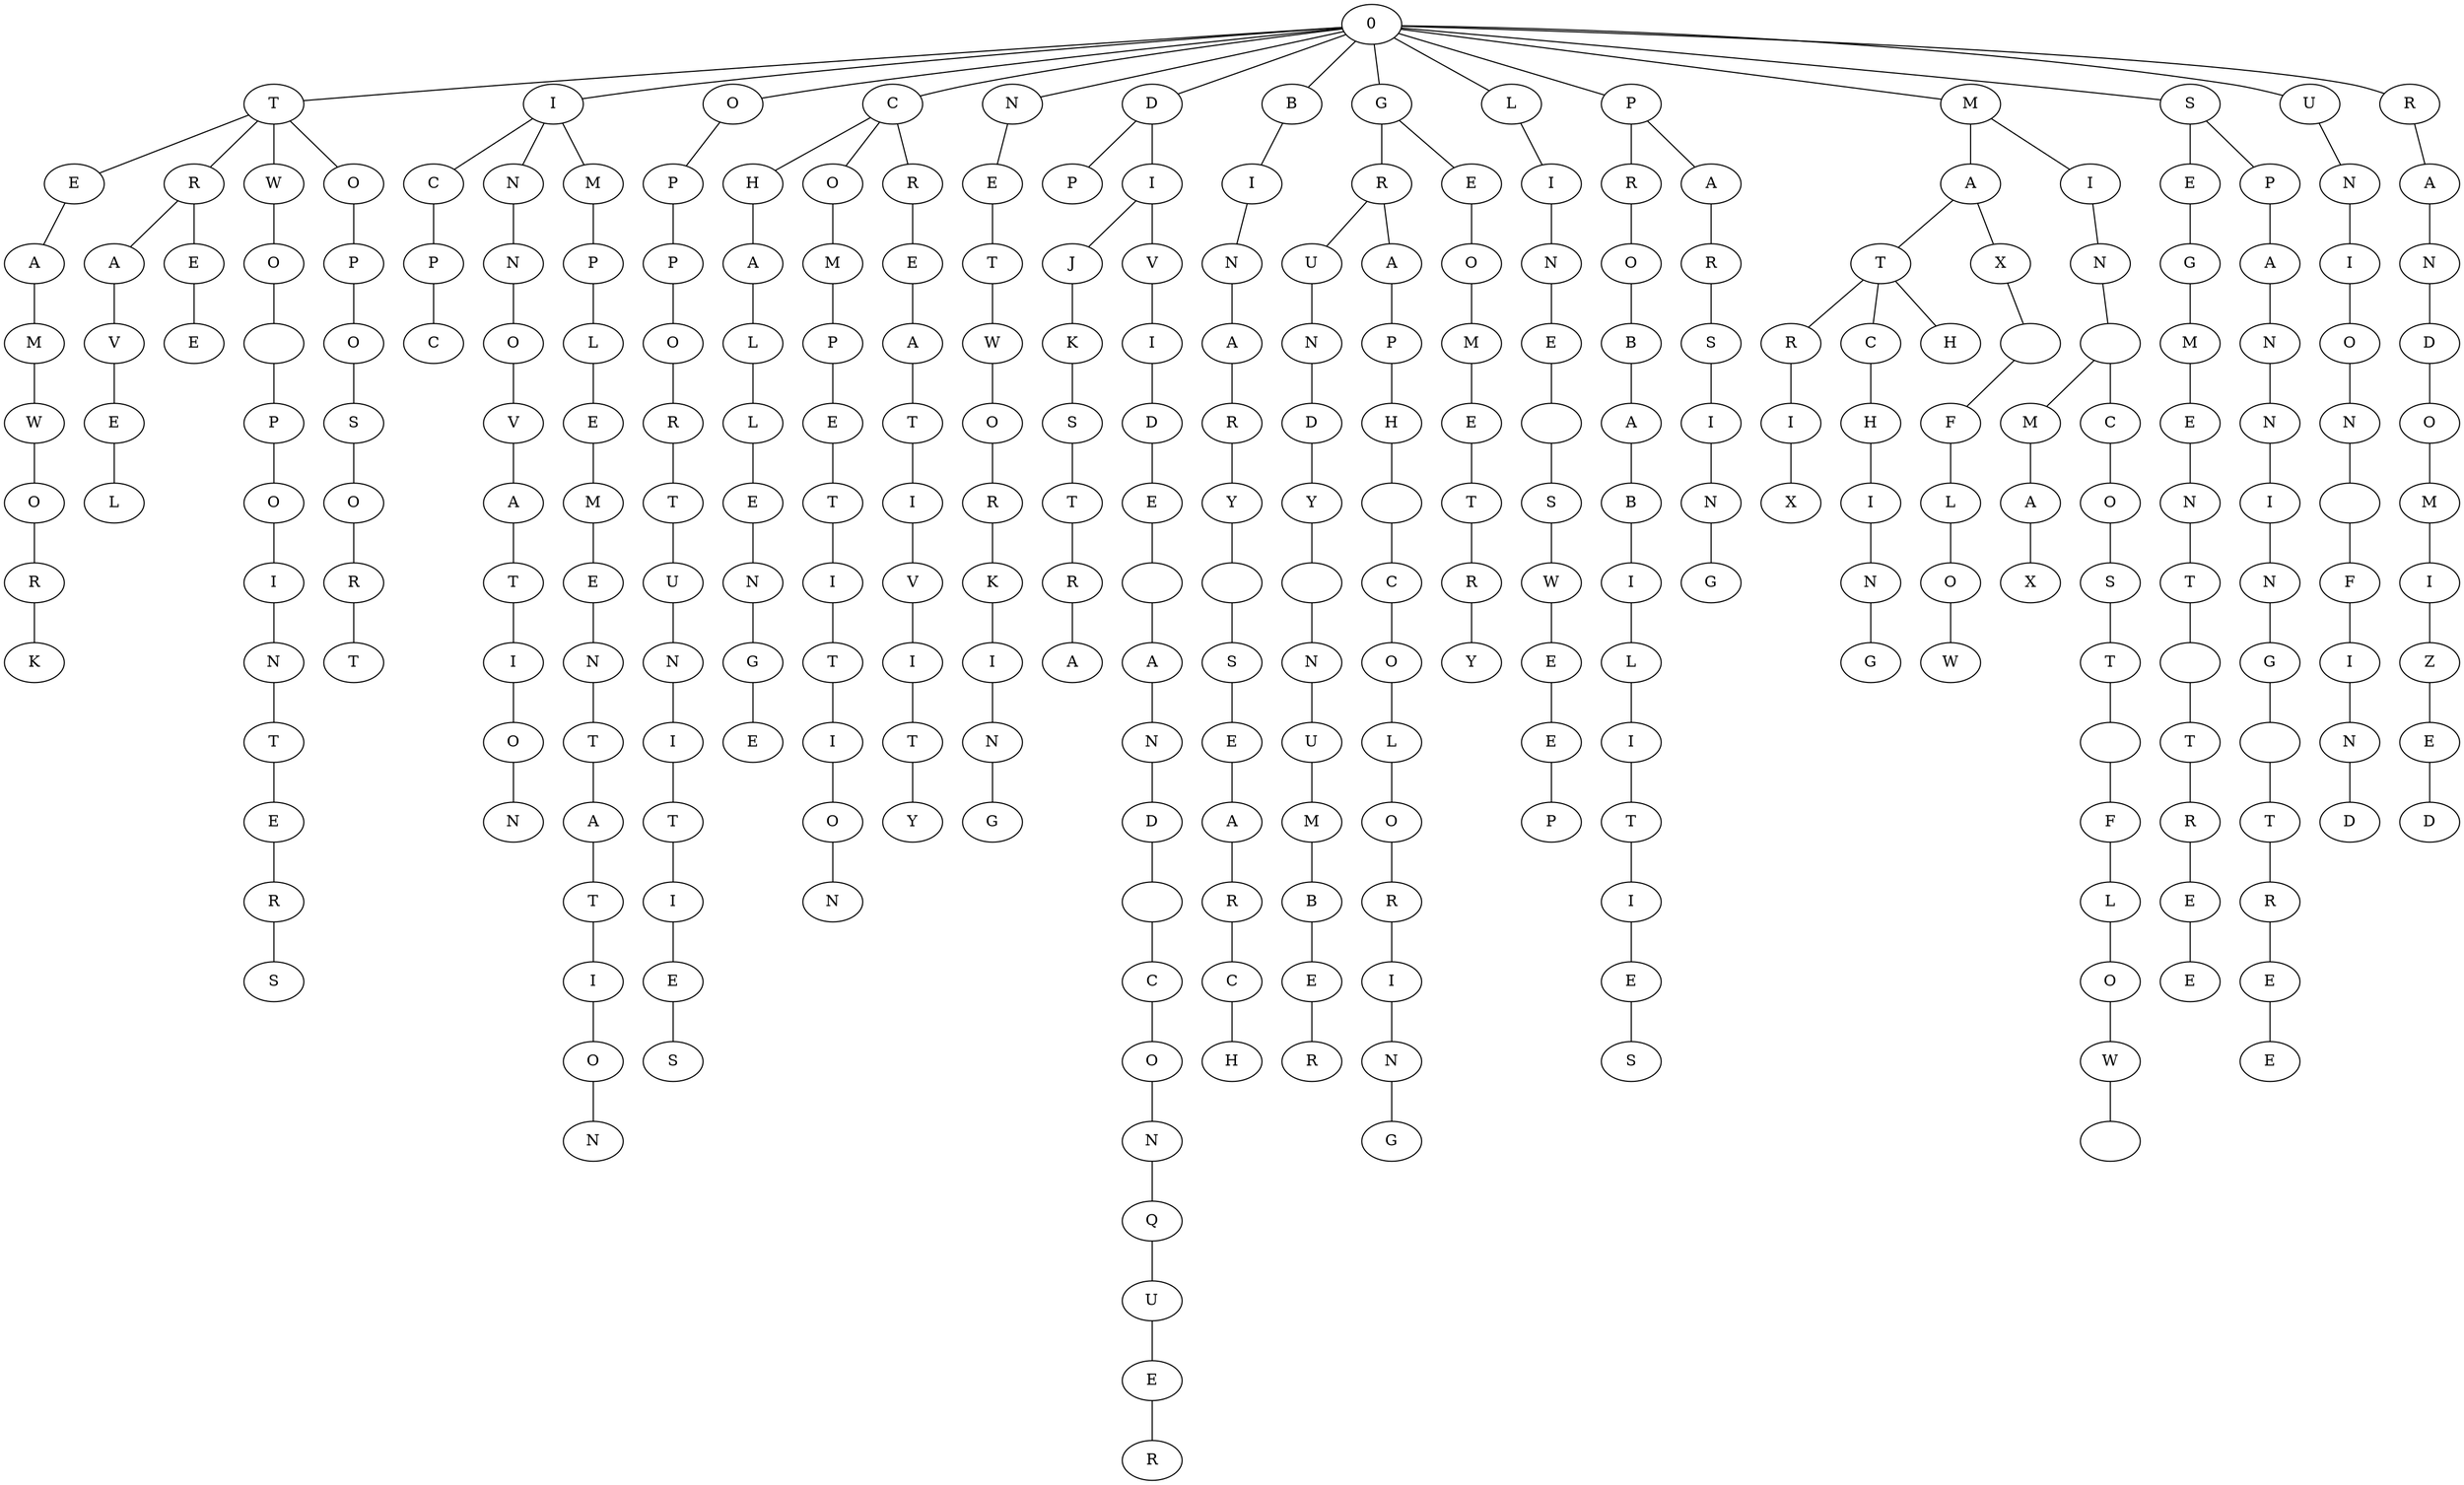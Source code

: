 strict graph  {
	node [label="\N"];
	1	 [label=T];
	0 -- 1;
	9	 [label=I];
	0 -- 9;
	18	 [label=O];
	0 -- 18;
	31	 [label=C];
	0 -- 31;
	50	 [label=N];
	0 -- 50;
	78	 [label=D];
	0 -- 78;
	80	 [label=B];
	0 -- 80;
	118	 [label=G];
	0 -- 118;
	131	 [label=L];
	0 -- 131;
	141	 [label=P];
	0 -- 141;
	183	 [label=M];
	0 -- 183;
	226	 [label=S];
	0 -- 226;
	238	 [label=U];
	0 -- 238;
	248	 [label=R];
	0 -- 248;
	2	 [label=E];
	1 -- 2;
	13	 [label=R];
	1 -- 13;
	100	 [label=W];
	1 -- 100;
	111	 [label=O];
	1 -- 111;
	3	 [label=A];
	2 -- 3;
	4	 [label=M];
	3 -- 4;
	5	 [label=W];
	4 -- 5;
	6	 [label=O];
	5 -- 6;
	7	 [label=R];
	6 -- 7;
	8	 [label=K];
	7 -- 8;
	10	 [label=C];
	9 -- 10;
	69	 [label=N];
	9 -- 69;
	154	 [label=M];
	9 -- 154;
	11	 [label=P];
	10 -- 11;
	12	 [label=C];
	11 -- 12;
	14	 [label=A];
	13 -- 14;
	258	 [label=E];
	13 -- 258;
	15	 [label=V];
	14 -- 15;
	16	 [label=E];
	15 -- 16;
	17	 [label=L];
	16 -- 17;
	19	 [label=P];
	18 -- 19;
	20	 [label=P];
	19 -- 20;
	21	 [label=O];
	20 -- 21;
	22	 [label=R];
	21 -- 22;
	23	 [label=T];
	22 -- 23;
	24	 [label=U];
	23 -- 24;
	25	 [label=N];
	24 -- 25;
	26	 [label=I];
	25 -- 26;
	27	 [label=T];
	26 -- 27;
	28	 [label=I];
	27 -- 28;
	29	 [label=E];
	28 -- 29;
	30	 [label=S];
	29 -- 30;
	32	 [label=H];
	31 -- 32;
	40	 [label=O];
	31 -- 40;
	60	 [label=R];
	31 -- 60;
	33	 [label=A];
	32 -- 33;
	34	 [label=L];
	33 -- 34;
	35	 [label=L];
	34 -- 35;
	36	 [label=E];
	35 -- 36;
	37	 [label=N];
	36 -- 37;
	38	 [label=G];
	37 -- 38;
	39	 [label=E];
	38 -- 39;
	41	 [label=M];
	40 -- 41;
	42	 [label=P];
	41 -- 42;
	43	 [label=E];
	42 -- 43;
	44	 [label=T];
	43 -- 44;
	45	 [label=I];
	44 -- 45;
	46	 [label=T];
	45 -- 46;
	47	 [label=I];
	46 -- 47;
	48	 [label=O];
	47 -- 48;
	49	 [label=N];
	48 -- 49;
	51	 [label=E];
	50 -- 51;
	52	 [label=T];
	51 -- 52;
	53	 [label=W];
	52 -- 53;
	54	 [label=O];
	53 -- 54;
	55	 [label=R];
	54 -- 55;
	56	 [label=K];
	55 -- 56;
	57	 [label=I];
	56 -- 57;
	58	 [label=N];
	57 -- 58;
	59	 [label=G];
	58 -- 59;
	61	 [label=E];
	60 -- 61;
	62	 [label=A];
	61 -- 62;
	63	 [label=T];
	62 -- 63;
	64	 [label=I];
	63 -- 64;
	65	 [label=V];
	64 -- 65;
	66	 [label=I];
	65 -- 66;
	67	 [label=T];
	66 -- 67;
	68	 [label=Y];
	67 -- 68;
	70	 [label=N];
	69 -- 70;
	71	 [label=O];
	70 -- 71;
	72	 [label=V];
	71 -- 72;
	73	 [label=A];
	72 -- 73;
	74	 [label=T];
	73 -- 74;
	75	 [label=I];
	74 -- 75;
	76	 [label=O];
	75 -- 76;
	77	 [label=N];
	76 -- 77;
	79	 [label=P];
	78 -- 79;
	93	 [label=I];
	78 -- 93;
	81	 [label=I];
	80 -- 81;
	82	 [label=N];
	81 -- 82;
	83	 [label=A];
	82 -- 83;
	84	 [label=R];
	83 -- 84;
	85	 [label=Y];
	84 -- 85;
	86	 [label=" "];
	85 -- 86;
	87	 [label=S];
	86 -- 87;
	88	 [label=E];
	87 -- 88;
	89	 [label=A];
	88 -- 89;
	90	 [label=R];
	89 -- 90;
	91	 [label=C];
	90 -- 91;
	92	 [label=H];
	91 -- 92;
	94	 [label=J];
	93 -- 94;
	167	 [label=V];
	93 -- 167;
	95	 [label=K];
	94 -- 95;
	96	 [label=S];
	95 -- 96;
	97	 [label=T];
	96 -- 97;
	98	 [label=R];
	97 -- 98;
	99	 [label=A];
	98 -- 99;
	101	 [label=O];
	100 -- 101;
	102	 [label=" "];
	101 -- 102;
	103	 [label=P];
	102 -- 103;
	104	 [label=O];
	103 -- 104;
	105	 [label=I];
	104 -- 105;
	106	 [label=N];
	105 -- 106;
	107	 [label=T];
	106 -- 107;
	108	 [label=E];
	107 -- 108;
	109	 [label=R];
	108 -- 109;
	110	 [label=S];
	109 -- 110;
	112	 [label=P];
	111 -- 112;
	113	 [label=O];
	112 -- 113;
	114	 [label=S];
	113 -- 114;
	115	 [label=O];
	114 -- 115;
	116	 [label=R];
	115 -- 116;
	117	 [label=T];
	116 -- 117;
	119	 [label=R];
	118 -- 119;
	207	 [label=E];
	118 -- 207;
	120	 [label=U];
	119 -- 120;
	214	 [label=A];
	119 -- 214;
	121	 [label=N];
	120 -- 121;
	122	 [label=D];
	121 -- 122;
	123	 [label=Y];
	122 -- 123;
	124	 [label=" "];
	123 -- 124;
	125	 [label=N];
	124 -- 125;
	126	 [label=U];
	125 -- 126;
	127	 [label=M];
	126 -- 127;
	128	 [label=B];
	127 -- 128;
	129	 [label=E];
	128 -- 129;
	130	 [label=R];
	129 -- 130;
	132	 [label=I];
	131 -- 132;
	133	 [label=N];
	132 -- 133;
	134	 [label=E];
	133 -- 134;
	135	 [label=" "];
	134 -- 135;
	136	 [label=S];
	135 -- 136;
	137	 [label=W];
	136 -- 137;
	138	 [label=E];
	137 -- 138;
	139	 [label=E];
	138 -- 139;
	140	 [label=P];
	139 -- 140;
	142	 [label=R];
	141 -- 142;
	201	 [label=A];
	141 -- 201;
	143	 [label=O];
	142 -- 143;
	144	 [label=B];
	143 -- 144;
	145	 [label=A];
	144 -- 145;
	146	 [label=B];
	145 -- 146;
	147	 [label=I];
	146 -- 147;
	148	 [label=L];
	147 -- 148;
	149	 [label=I];
	148 -- 149;
	150	 [label=T];
	149 -- 150;
	151	 [label=I];
	150 -- 151;
	152	 [label=E];
	151 -- 152;
	153	 [label=S];
	152 -- 153;
	155	 [label=P];
	154 -- 155;
	156	 [label=L];
	155 -- 156;
	157	 [label=E];
	156 -- 157;
	158	 [label=M];
	157 -- 158;
	159	 [label=E];
	158 -- 159;
	160	 [label=N];
	159 -- 160;
	161	 [label=T];
	160 -- 161;
	162	 [label=A];
	161 -- 162;
	163	 [label=T];
	162 -- 163;
	164	 [label=I];
	163 -- 164;
	165	 [label=O];
	164 -- 165;
	166	 [label=N];
	165 -- 166;
	168	 [label=I];
	167 -- 168;
	169	 [label=D];
	168 -- 169;
	170	 [label=E];
	169 -- 170;
	171	 [label=" "];
	170 -- 171;
	172	 [label=A];
	171 -- 172;
	173	 [label=N];
	172 -- 173;
	174	 [label=D];
	173 -- 174;
	175	 [label=" "];
	174 -- 175;
	176	 [label=C];
	175 -- 176;
	177	 [label=O];
	176 -- 177;
	178	 [label=N];
	177 -- 178;
	179	 [label=Q];
	178 -- 179;
	180	 [label=U];
	179 -- 180;
	181	 [label=E];
	180 -- 181;
	182	 [label=R];
	181 -- 182;
	184	 [label=A];
	183 -- 184;
	260	 [label=I];
	183 -- 260;
	185	 [label=T];
	184 -- 185;
	194	 [label=X];
	184 -- 194;
	186	 [label=R];
	185 -- 186;
	189	 [label=C];
	185 -- 189;
	200	 [label=H];
	185 -- 200;
	187	 [label=I];
	186 -- 187;
	188	 [label=X];
	187 -- 188;
	190	 [label=H];
	189 -- 190;
	191	 [label=I];
	190 -- 191;
	192	 [label=N];
	191 -- 192;
	193	 [label=G];
	192 -- 193;
	195	 [label=" "];
	194 -- 195;
	196	 [label=F];
	195 -- 196;
	197	 [label=L];
	196 -- 197;
	198	 [label=O];
	197 -- 198;
	199	 [label=W];
	198 -- 199;
	202	 [label=R];
	201 -- 202;
	203	 [label=S];
	202 -- 203;
	204	 [label=I];
	203 -- 204;
	205	 [label=N];
	204 -- 205;
	206	 [label=G];
	205 -- 206;
	208	 [label=O];
	207 -- 208;
	209	 [label=M];
	208 -- 209;
	210	 [label=E];
	209 -- 210;
	211	 [label=T];
	210 -- 211;
	212	 [label=R];
	211 -- 212;
	213	 [label=Y];
	212 -- 213;
	215	 [label=P];
	214 -- 215;
	216	 [label=H];
	215 -- 216;
	217	 [label=" "];
	216 -- 217;
	218	 [label=C];
	217 -- 218;
	219	 [label=O];
	218 -- 219;
	220	 [label=L];
	219 -- 220;
	221	 [label=O];
	220 -- 221;
	222	 [label=R];
	221 -- 222;
	223	 [label=I];
	222 -- 223;
	224	 [label=N];
	223 -- 224;
	225	 [label=G];
	224 -- 225;
	227	 [label=E];
	226 -- 227;
	276	 [label=P];
	226 -- 276;
	228	 [label=G];
	227 -- 228;
	229	 [label=M];
	228 -- 229;
	230	 [label=E];
	229 -- 230;
	231	 [label=N];
	230 -- 231;
	232	 [label=T];
	231 -- 232;
	233	 [label=" "];
	232 -- 233;
	234	 [label=T];
	233 -- 234;
	235	 [label=R];
	234 -- 235;
	236	 [label=E];
	235 -- 236;
	237	 [label=E];
	236 -- 237;
	239	 [label=N];
	238 -- 239;
	240	 [label=I];
	239 -- 240;
	241	 [label=O];
	240 -- 241;
	242	 [label=N];
	241 -- 242;
	243	 [label=" "];
	242 -- 243;
	244	 [label=F];
	243 -- 244;
	245	 [label=I];
	244 -- 245;
	246	 [label=N];
	245 -- 246;
	247	 [label=D];
	246 -- 247;
	249	 [label=A];
	248 -- 249;
	250	 [label=N];
	249 -- 250;
	251	 [label=D];
	250 -- 251;
	252	 [label=O];
	251 -- 252;
	253	 [label=M];
	252 -- 253;
	254	 [label=I];
	253 -- 254;
	255	 [label=Z];
	254 -- 255;
	256	 [label=E];
	255 -- 256;
	257	 [label=D];
	256 -- 257;
	259	 [label=E];
	258 -- 259;
	261	 [label=N];
	260 -- 261;
	262	 [label=" "];
	261 -- 262;
	263	 [label=M];
	262 -- 263;
	266	 [label=C];
	262 -- 266;
	264	 [label=A];
	263 -- 264;
	265	 [label=X];
	264 -- 265;
	267	 [label=O];
	266 -- 267;
	268	 [label=S];
	267 -- 268;
	269	 [label=T];
	268 -- 269;
	270	 [label=" "];
	269 -- 270;
	271	 [label=F];
	270 -- 271;
	272	 [label=L];
	271 -- 272;
	273	 [label=O];
	272 -- 273;
	274	 [label=W];
	273 -- 274;
	275	 [label=" "];
	274 -- 275;
	277	 [label=A];
	276 -- 277;
	278	 [label=N];
	277 -- 278;
	279	 [label=N];
	278 -- 279;
	280	 [label=I];
	279 -- 280;
	281	 [label=N];
	280 -- 281;
	282	 [label=G];
	281 -- 282;
	283	 [label=" "];
	282 -- 283;
	284	 [label=T];
	283 -- 284;
	285	 [label=R];
	284 -- 285;
	286	 [label=E];
	285 -- 286;
	287	 [label=E];
	286 -- 287;
}
